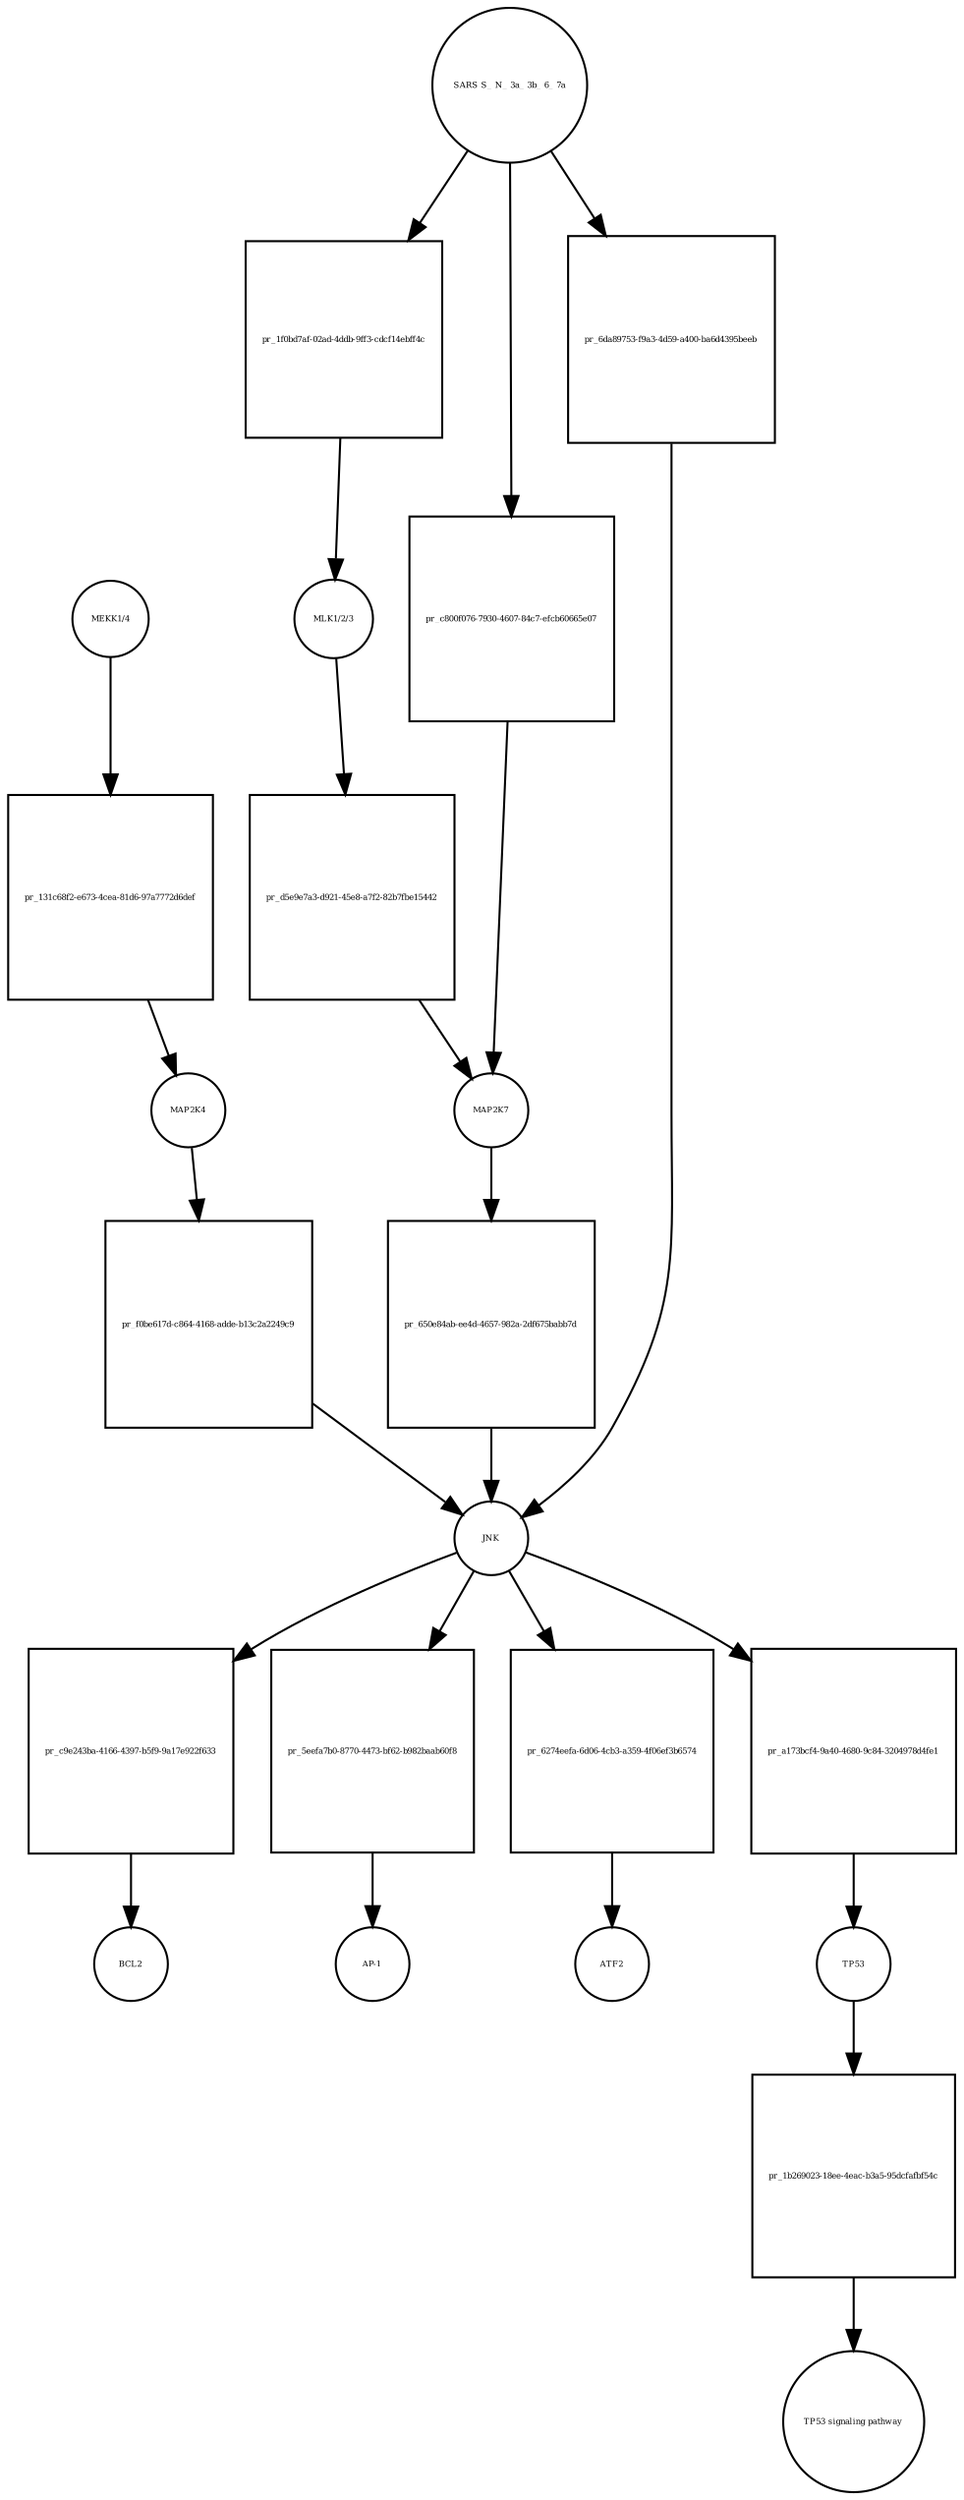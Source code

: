 strict digraph  {
"MEKK1/4" [annotation="", bipartite=0, cls=complex, fontsize=4, label="MEKK1/4", shape=circle];
"pr_131c68f2-e673-4cea-81d6-97a7772d6def" [annotation="", bipartite=1, cls=process, fontsize=4, label="pr_131c68f2-e673-4cea-81d6-97a7772d6def", shape=square];
MAP2K4 [annotation=urn_miriam_uniprot_P45985, bipartite=0, cls=macromolecule, fontsize=4, label=MAP2K4, shape=circle];
"MLK1/2/3" [annotation="", bipartite=0, cls=complex, fontsize=4, label="MLK1/2/3", shape=circle];
"pr_d5e9e7a3-d921-45e8-a7f2-82b7fbe15442" [annotation="", bipartite=1, cls=process, fontsize=4, label="pr_d5e9e7a3-d921-45e8-a7f2-82b7fbe15442", shape=square];
MAP2K7 [annotation=urn_miriam_uniprot_O14733, bipartite=0, cls=macromolecule, fontsize=4, label=MAP2K7, shape=circle];
"pr_f0be617d-c864-4168-adde-b13c2a2249c9" [annotation="", bipartite=1, cls=process, fontsize=4, label="pr_f0be617d-c864-4168-adde-b13c2a2249c9", shape=square];
JNK [annotation="", bipartite=0, cls=complex, fontsize=4, label=JNK, shape=circle];
"pr_650e84ab-ee4d-4657-982a-2df675babb7d" [annotation="", bipartite=1, cls=process, fontsize=4, label="pr_650e84ab-ee4d-4657-982a-2df675babb7d", shape=square];
"pr_c9e243ba-4166-4397-b5f9-9a17e922f633" [annotation="", bipartite=1, cls=process, fontsize=4, label="pr_c9e243ba-4166-4397-b5f9-9a17e922f633", shape=square];
BCL2 [annotation=urn_miriam_uniprot_P10415, bipartite=0, cls=macromolecule, fontsize=4, label=BCL2, shape=circle];
"pr_5eefa7b0-8770-4473-bf62-b982baab60f8" [annotation="", bipartite=1, cls=process, fontsize=4, label="pr_5eefa7b0-8770-4473-bf62-b982baab60f8", shape=square];
"AP-1" [annotation="", bipartite=0, cls=complex, fontsize=4, label="AP-1", shape=circle];
"SARS S_ N_ 3a_ 3b_ 6_ 7a" [annotation="", bipartite=0, cls=macromolecule, fontsize=4, label="SARS S_ N_ 3a_ 3b_ 6_ 7a", shape=circle];
"pr_1f0bd7af-02ad-4ddb-9ff3-cdcf14ebff4c" [annotation="", bipartite=1, cls=process, fontsize=4, label="pr_1f0bd7af-02ad-4ddb-9ff3-cdcf14ebff4c", shape=square];
"pr_6274eefa-6d06-4cb3-a359-4f06ef3b6574" [annotation="", bipartite=1, cls=process, fontsize=4, label="pr_6274eefa-6d06-4cb3-a359-4f06ef3b6574", shape=square];
ATF2 [annotation=urn_miriam_uniprot_P15336, bipartite=0, cls=macromolecule, fontsize=4, label=ATF2, shape=circle];
"pr_a173bcf4-9a40-4680-9c84-3204978d4fe1" [annotation="", bipartite=1, cls=process, fontsize=4, label="pr_a173bcf4-9a40-4680-9c84-3204978d4fe1", shape=square];
TP53 [annotation=urn_miriam_uniprot_P04637, bipartite=0, cls=macromolecule, fontsize=4, label=TP53, shape=circle];
"pr_1b269023-18ee-4eac-b3a5-95dcfafbf54c" [annotation="", bipartite=1, cls=process, fontsize=4, label="pr_1b269023-18ee-4eac-b3a5-95dcfafbf54c", shape=square];
"TP53 signaling pathway" [annotation="", bipartite=0, cls="unspecified entity", fontsize=4, label="TP53 signaling pathway", shape=circle];
"pr_c800f076-7930-4607-84c7-efcb60665e07" [annotation="", bipartite=1, cls=process, fontsize=4, label="pr_c800f076-7930-4607-84c7-efcb60665e07", shape=square];
"pr_6da89753-f9a3-4d59-a400-ba6d4395beeb" [annotation="", bipartite=1, cls=process, fontsize=4, label="pr_6da89753-f9a3-4d59-a400-ba6d4395beeb", shape=square];
"MEKK1/4" -> "pr_131c68f2-e673-4cea-81d6-97a7772d6def"  [annotation="", interaction_type=consumption];
"pr_131c68f2-e673-4cea-81d6-97a7772d6def" -> MAP2K4  [annotation="", interaction_type=production];
MAP2K4 -> "pr_f0be617d-c864-4168-adde-b13c2a2249c9"  [annotation="", interaction_type=consumption];
"MLK1/2/3" -> "pr_d5e9e7a3-d921-45e8-a7f2-82b7fbe15442"  [annotation="", interaction_type=consumption];
"pr_d5e9e7a3-d921-45e8-a7f2-82b7fbe15442" -> MAP2K7  [annotation="", interaction_type=production];
MAP2K7 -> "pr_650e84ab-ee4d-4657-982a-2df675babb7d"  [annotation="", interaction_type=consumption];
"pr_f0be617d-c864-4168-adde-b13c2a2249c9" -> JNK  [annotation="", interaction_type=production];
JNK -> "pr_c9e243ba-4166-4397-b5f9-9a17e922f633"  [annotation="", interaction_type=consumption];
JNK -> "pr_5eefa7b0-8770-4473-bf62-b982baab60f8"  [annotation="", interaction_type=consumption];
JNK -> "pr_6274eefa-6d06-4cb3-a359-4f06ef3b6574"  [annotation="", interaction_type=consumption];
JNK -> "pr_a173bcf4-9a40-4680-9c84-3204978d4fe1"  [annotation="", interaction_type=consumption];
"pr_650e84ab-ee4d-4657-982a-2df675babb7d" -> JNK  [annotation="", interaction_type=production];
"pr_c9e243ba-4166-4397-b5f9-9a17e922f633" -> BCL2  [annotation="", interaction_type=production];
"pr_5eefa7b0-8770-4473-bf62-b982baab60f8" -> "AP-1"  [annotation="", interaction_type=production];
"SARS S_ N_ 3a_ 3b_ 6_ 7a" -> "pr_1f0bd7af-02ad-4ddb-9ff3-cdcf14ebff4c"  [annotation="", interaction_type=consumption];
"SARS S_ N_ 3a_ 3b_ 6_ 7a" -> "pr_c800f076-7930-4607-84c7-efcb60665e07"  [annotation="", interaction_type=consumption];
"SARS S_ N_ 3a_ 3b_ 6_ 7a" -> "pr_6da89753-f9a3-4d59-a400-ba6d4395beeb"  [annotation="", interaction_type=consumption];
"pr_1f0bd7af-02ad-4ddb-9ff3-cdcf14ebff4c" -> "MLK1/2/3"  [annotation="", interaction_type=production];
"pr_6274eefa-6d06-4cb3-a359-4f06ef3b6574" -> ATF2  [annotation="", interaction_type=production];
"pr_a173bcf4-9a40-4680-9c84-3204978d4fe1" -> TP53  [annotation="", interaction_type=production];
TP53 -> "pr_1b269023-18ee-4eac-b3a5-95dcfafbf54c"  [annotation="", interaction_type=consumption];
"pr_1b269023-18ee-4eac-b3a5-95dcfafbf54c" -> "TP53 signaling pathway"  [annotation="", interaction_type=production];
"pr_c800f076-7930-4607-84c7-efcb60665e07" -> MAP2K7  [annotation="", interaction_type=production];
"pr_6da89753-f9a3-4d59-a400-ba6d4395beeb" -> JNK  [annotation="", interaction_type=production];
}

